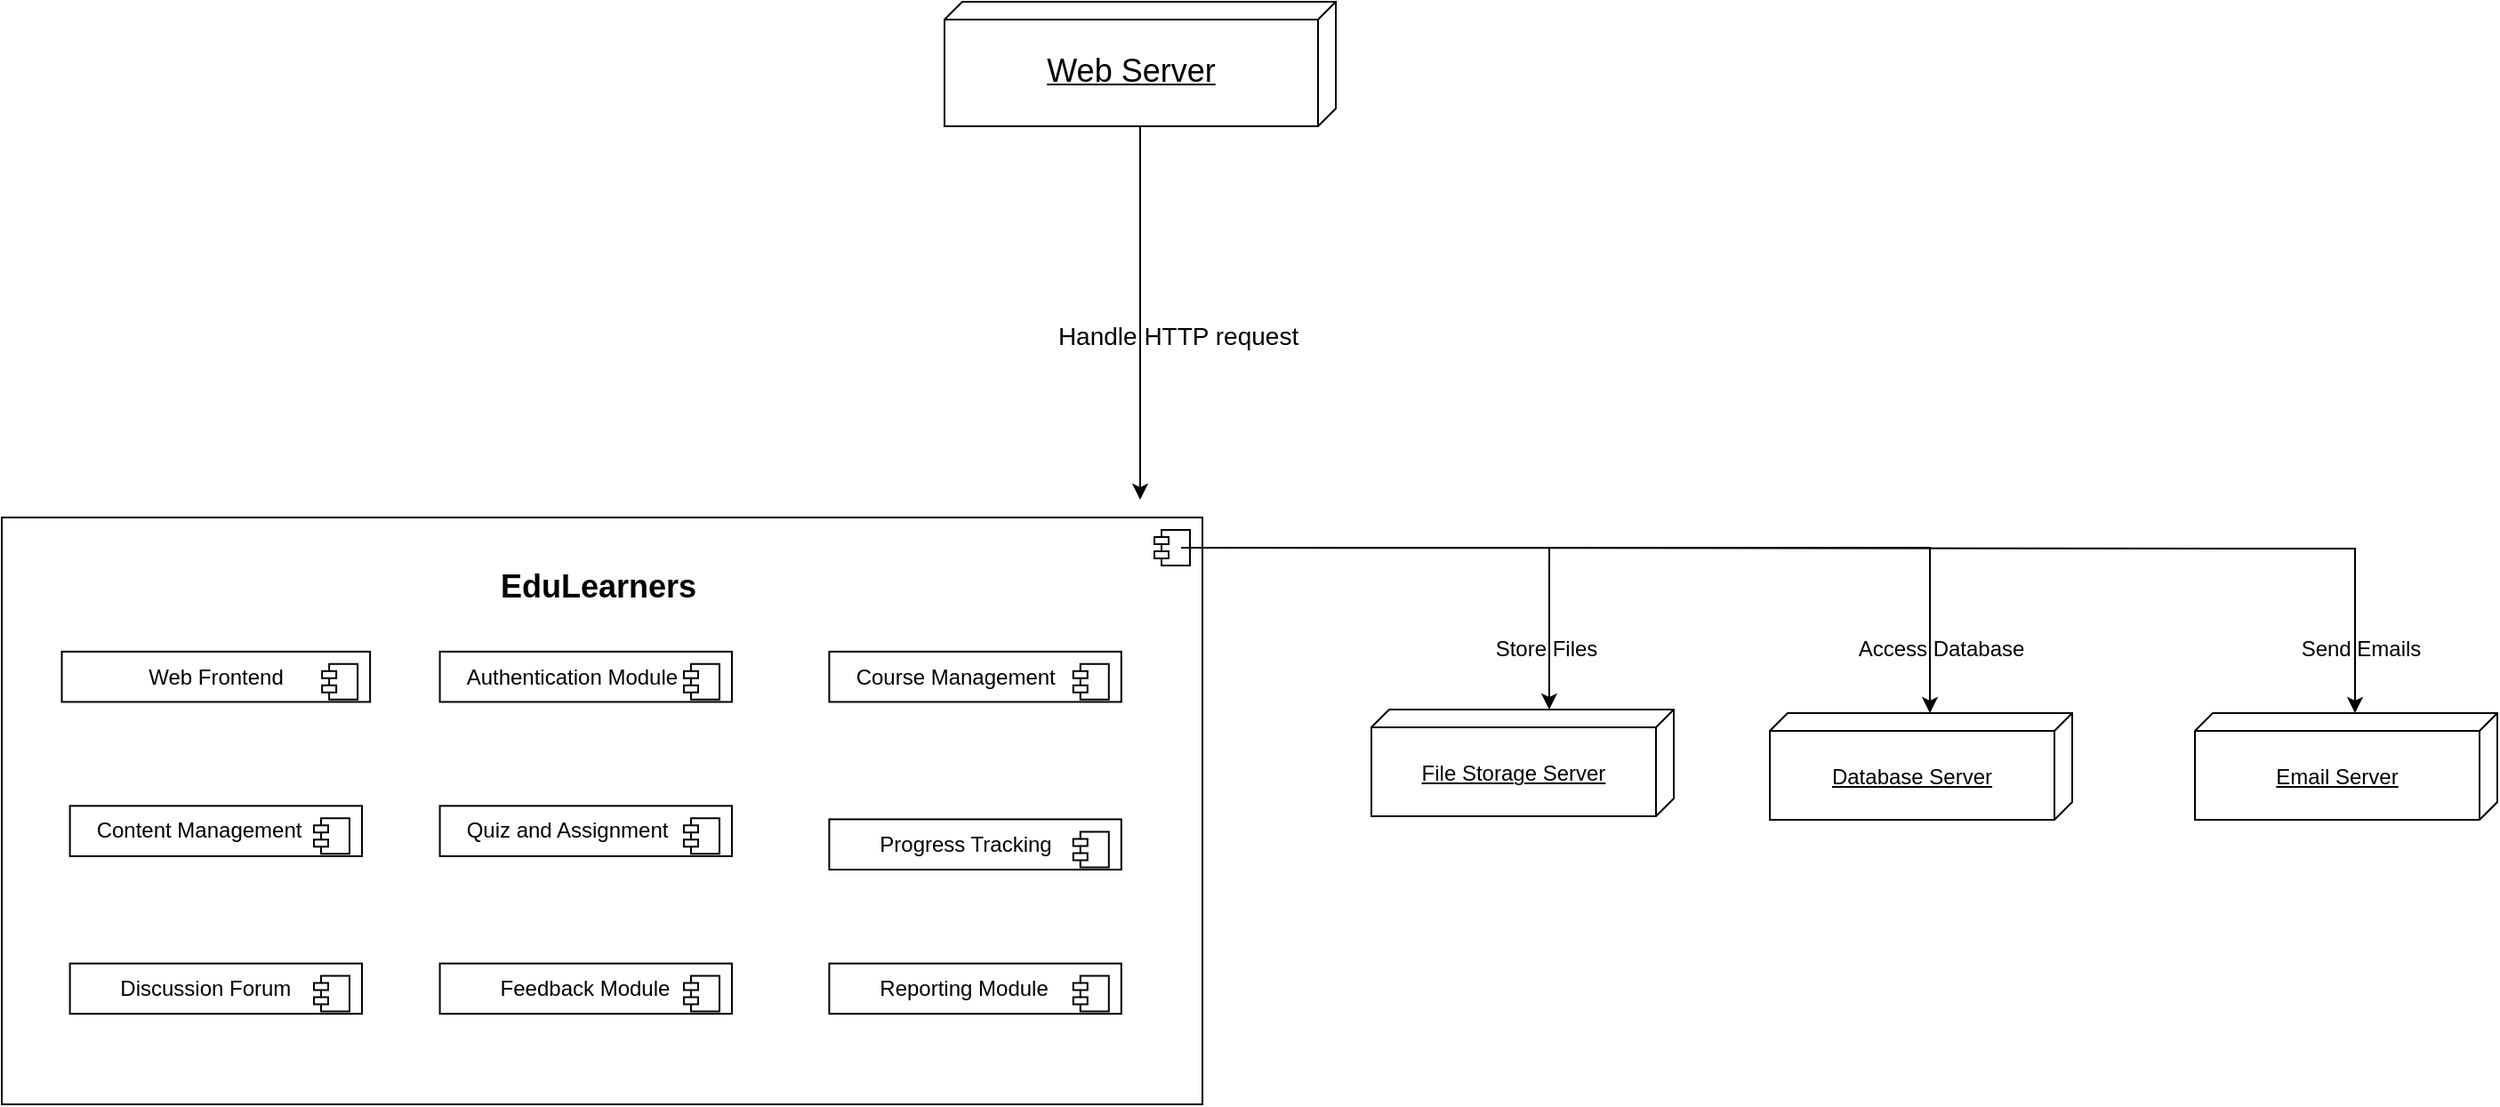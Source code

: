 <mxfile version="21.8.0" type="device">
  <diagram name="Page-1" id="b5b7bab2-c9e2-2cf4-8b2a-24fd1a2a6d21">
    <mxGraphModel dx="1947" dy="1691" grid="1" gridSize="10" guides="1" tooltips="1" connect="1" arrows="1" fold="1" page="1" pageScale="1" pageWidth="827" pageHeight="1169" background="none" math="0" shadow="0">
      <root>
        <mxCell id="0" />
        <mxCell id="1" parent="0" />
        <mxCell id="RFSDesvHmo4KZ42ihYAk-38" style="edgeStyle=orthogonalEdgeStyle;rounded=0;orthogonalLoop=1;jettySize=auto;html=1;" parent="1" source="RFSDesvHmo4KZ42ihYAk-1" edge="1">
          <mxGeometry relative="1" as="geometry">
            <mxPoint x="-30" y="-320" as="targetPoint" />
          </mxGeometry>
        </mxCell>
        <mxCell id="RFSDesvHmo4KZ42ihYAk-1" value="&lt;div style=&quot;text-align: justify;&quot;&gt;&lt;span style=&quot;background-color: initial;&quot;&gt;&lt;br&gt;&lt;font style=&quot;font-size: 18px;&quot;&gt;Web Server&lt;/font&gt;&lt;/span&gt;&lt;/div&gt;" style="verticalAlign=top;align=center;spacingTop=8;spacingLeft=2;spacingRight=12;shape=cube;size=10;direction=south;fontStyle=4;html=1;whiteSpace=wrap;" parent="1" vertex="1">
          <mxGeometry x="-140" y="-600" width="220" height="70" as="geometry" />
        </mxCell>
        <mxCell id="RFSDesvHmo4KZ42ihYAk-3" value="&lt;br&gt;Database Server" style="verticalAlign=top;align=center;spacingTop=8;spacingLeft=2;spacingRight=12;shape=cube;size=10;direction=south;fontStyle=4;html=1;whiteSpace=wrap;" parent="1" vertex="1">
          <mxGeometry x="324" y="-200" width="170" height="60" as="geometry" />
        </mxCell>
        <mxCell id="RFSDesvHmo4KZ42ihYAk-7" value="&lt;br&gt;Email Server" style="verticalAlign=top;align=center;spacingTop=8;spacingLeft=2;spacingRight=12;shape=cube;size=10;direction=south;fontStyle=4;html=1;whiteSpace=wrap;" parent="1" vertex="1">
          <mxGeometry x="563" y="-200" width="170" height="60" as="geometry" />
        </mxCell>
        <mxCell id="RFSDesvHmo4KZ42ihYAk-37" value="" style="group" parent="1" vertex="1" connectable="0">
          <mxGeometry x="-670" y="-310" width="675" height="330" as="geometry" />
        </mxCell>
        <mxCell id="RFSDesvHmo4KZ42ihYAk-8" value="" style="html=1;dropTarget=0;whiteSpace=wrap;" parent="RFSDesvHmo4KZ42ihYAk-37" vertex="1">
          <mxGeometry width="675" height="330" as="geometry" />
        </mxCell>
        <mxCell id="RFSDesvHmo4KZ42ihYAk-9" value="" style="shape=module;jettyWidth=8;jettyHeight=4;" parent="RFSDesvHmo4KZ42ihYAk-8" vertex="1">
          <mxGeometry x="1" width="20" height="20" relative="1" as="geometry">
            <mxPoint x="-27" y="7" as="offset" />
          </mxGeometry>
        </mxCell>
        <mxCell id="RFSDesvHmo4KZ42ihYAk-16" value="Web Frontend" style="html=1;dropTarget=0;whiteSpace=wrap;" parent="RFSDesvHmo4KZ42ihYAk-37" vertex="1">
          <mxGeometry x="33.75" y="75.429" width="173.311" height="28.286" as="geometry" />
        </mxCell>
        <mxCell id="RFSDesvHmo4KZ42ihYAk-17" value="" style="shape=module;jettyWidth=8;jettyHeight=4;" parent="RFSDesvHmo4KZ42ihYAk-16" vertex="1">
          <mxGeometry x="1" width="20" height="20" relative="1" as="geometry">
            <mxPoint x="-27" y="7" as="offset" />
          </mxGeometry>
        </mxCell>
        <mxCell id="RFSDesvHmo4KZ42ihYAk-20" value="Authentication Module&lt;span style=&quot;white-space: pre;&quot;&gt;&#x9;&lt;/span&gt;" style="html=1;dropTarget=0;whiteSpace=wrap;" parent="RFSDesvHmo4KZ42ihYAk-37" vertex="1">
          <mxGeometry x="246.284" y="75.429" width="164.189" height="28.286" as="geometry" />
        </mxCell>
        <mxCell id="RFSDesvHmo4KZ42ihYAk-21" value="" style="shape=module;jettyWidth=8;jettyHeight=4;" parent="RFSDesvHmo4KZ42ihYAk-20" vertex="1">
          <mxGeometry x="1" width="20" height="20" relative="1" as="geometry">
            <mxPoint x="-27" y="7" as="offset" />
          </mxGeometry>
        </mxCell>
        <mxCell id="RFSDesvHmo4KZ42ihYAk-22" value="Course Management&lt;span style=&quot;white-space: pre;&quot;&gt;&#x9;&lt;/span&gt;" style="html=1;dropTarget=0;whiteSpace=wrap;" parent="RFSDesvHmo4KZ42ihYAk-37" vertex="1">
          <mxGeometry x="465.203" y="75.429" width="164.189" height="28.286" as="geometry" />
        </mxCell>
        <mxCell id="RFSDesvHmo4KZ42ihYAk-23" value="" style="shape=module;jettyWidth=8;jettyHeight=4;" parent="RFSDesvHmo4KZ42ihYAk-22" vertex="1">
          <mxGeometry x="1" width="20" height="20" relative="1" as="geometry">
            <mxPoint x="-27" y="7" as="offset" />
          </mxGeometry>
        </mxCell>
        <mxCell id="RFSDesvHmo4KZ42ihYAk-24" value="Reporting Module&lt;span style=&quot;white-space: pre;&quot;&gt;&#x9;&lt;/span&gt;" style="html=1;dropTarget=0;whiteSpace=wrap;" parent="RFSDesvHmo4KZ42ihYAk-37" vertex="1">
          <mxGeometry x="465.203" y="250.8" width="164.189" height="28.286" as="geometry" />
        </mxCell>
        <mxCell id="RFSDesvHmo4KZ42ihYAk-25" value="" style="shape=module;jettyWidth=8;jettyHeight=4;" parent="RFSDesvHmo4KZ42ihYAk-24" vertex="1">
          <mxGeometry x="1" width="20" height="20" relative="1" as="geometry">
            <mxPoint x="-27" y="7" as="offset" />
          </mxGeometry>
        </mxCell>
        <mxCell id="RFSDesvHmo4KZ42ihYAk-26" value="Feedback Module" style="html=1;dropTarget=0;whiteSpace=wrap;" parent="RFSDesvHmo4KZ42ihYAk-37" vertex="1">
          <mxGeometry x="246.284" y="250.8" width="164.189" height="28.286" as="geometry" />
        </mxCell>
        <mxCell id="RFSDesvHmo4KZ42ihYAk-27" value="" style="shape=module;jettyWidth=8;jettyHeight=4;" parent="RFSDesvHmo4KZ42ihYAk-26" vertex="1">
          <mxGeometry x="1" width="20" height="20" relative="1" as="geometry">
            <mxPoint x="-27" y="7" as="offset" />
          </mxGeometry>
        </mxCell>
        <mxCell id="RFSDesvHmo4KZ42ihYAk-28" value="Discussion Forum&lt;span style=&quot;white-space: pre;&quot;&gt;&#x9;&lt;/span&gt;" style="html=1;dropTarget=0;whiteSpace=wrap;" parent="RFSDesvHmo4KZ42ihYAk-37" vertex="1">
          <mxGeometry x="38.311" y="250.8" width="164.189" height="28.286" as="geometry" />
        </mxCell>
        <mxCell id="RFSDesvHmo4KZ42ihYAk-29" value="" style="shape=module;jettyWidth=8;jettyHeight=4;" parent="RFSDesvHmo4KZ42ihYAk-28" vertex="1">
          <mxGeometry x="1" width="20" height="20" relative="1" as="geometry">
            <mxPoint x="-27" y="7" as="offset" />
          </mxGeometry>
        </mxCell>
        <mxCell id="RFSDesvHmo4KZ42ihYAk-30" value="Progress Tracking&lt;span style=&quot;white-space: pre;&quot;&gt;&#x9;&lt;/span&gt;" style="html=1;dropTarget=0;whiteSpace=wrap;" parent="RFSDesvHmo4KZ42ihYAk-37" vertex="1">
          <mxGeometry x="465.203" y="169.714" width="164.189" height="28.286" as="geometry" />
        </mxCell>
        <mxCell id="RFSDesvHmo4KZ42ihYAk-31" value="" style="shape=module;jettyWidth=8;jettyHeight=4;" parent="RFSDesvHmo4KZ42ihYAk-30" vertex="1">
          <mxGeometry x="1" width="20" height="20" relative="1" as="geometry">
            <mxPoint x="-27" y="7" as="offset" />
          </mxGeometry>
        </mxCell>
        <mxCell id="RFSDesvHmo4KZ42ihYAk-32" value="Quiz and Assignment&lt;span style=&quot;white-space: pre;&quot;&gt;&#x9;&lt;/span&gt;" style="html=1;dropTarget=0;whiteSpace=wrap;" parent="RFSDesvHmo4KZ42ihYAk-37" vertex="1">
          <mxGeometry x="246.284" y="162.171" width="164.189" height="28.286" as="geometry" />
        </mxCell>
        <mxCell id="RFSDesvHmo4KZ42ihYAk-33" value="" style="shape=module;jettyWidth=8;jettyHeight=4;" parent="RFSDesvHmo4KZ42ihYAk-32" vertex="1">
          <mxGeometry x="1" width="20" height="20" relative="1" as="geometry">
            <mxPoint x="-27" y="7" as="offset" />
          </mxGeometry>
        </mxCell>
        <mxCell id="RFSDesvHmo4KZ42ihYAk-34" value="Content Management&lt;span style=&quot;white-space: pre;&quot;&gt;&#x9;&lt;/span&gt;" style="html=1;dropTarget=0;whiteSpace=wrap;" parent="RFSDesvHmo4KZ42ihYAk-37" vertex="1">
          <mxGeometry x="38.311" y="162.171" width="164.189" height="28.286" as="geometry" />
        </mxCell>
        <mxCell id="RFSDesvHmo4KZ42ihYAk-35" value="" style="shape=module;jettyWidth=8;jettyHeight=4;" parent="RFSDesvHmo4KZ42ihYAk-34" vertex="1">
          <mxGeometry x="1" width="20" height="20" relative="1" as="geometry">
            <mxPoint x="-27" y="7" as="offset" />
          </mxGeometry>
        </mxCell>
        <mxCell id="RFSDesvHmo4KZ42ihYAk-36" value="&lt;font style=&quot;font-size: 18px;&quot;&gt;&lt;b style=&quot;&quot;&gt;EduLearners&lt;/b&gt;&lt;/font&gt;" style="text;html=1;align=center;verticalAlign=middle;resizable=0;points=[];autosize=1;strokeColor=none;fillColor=none;" parent="RFSDesvHmo4KZ42ihYAk-37" vertex="1">
          <mxGeometry x="270.405" y="18.857" width="130" height="40" as="geometry" />
        </mxCell>
        <mxCell id="RFSDesvHmo4KZ42ihYAk-43" style="edgeStyle=orthogonalEdgeStyle;rounded=0;orthogonalLoop=1;jettySize=auto;html=1;exitX=1;exitY=0.5;exitDx=0;exitDy=0;entryX=0;entryY=0.412;entryDx=0;entryDy=0;entryPerimeter=0;" parent="1" target="RFSDesvHmo4KZ42ihYAk-5" edge="1">
          <mxGeometry relative="1" as="geometry">
            <mxPoint x="-7" y="-293" as="sourcePoint" />
            <mxPoint x="275.067" y="-200" as="targetPoint" />
            <Array as="points">
              <mxPoint x="200" y="-293" />
            </Array>
          </mxGeometry>
        </mxCell>
        <mxCell id="RFSDesvHmo4KZ42ihYAk-44" style="edgeStyle=orthogonalEdgeStyle;rounded=0;orthogonalLoop=1;jettySize=auto;html=1;exitX=1;exitY=0.5;exitDx=0;exitDy=0;entryX=0;entryY=0;entryDx=0;entryDy=80;entryPerimeter=0;" parent="1" source="RFSDesvHmo4KZ42ihYAk-9" target="RFSDesvHmo4KZ42ihYAk-3" edge="1">
          <mxGeometry relative="1" as="geometry" />
        </mxCell>
        <mxCell id="RFSDesvHmo4KZ42ihYAk-47" value="Store Files" style="text;html=1;align=center;verticalAlign=middle;resizable=0;points=[];autosize=1;strokeColor=none;fillColor=none;" parent="1" vertex="1">
          <mxGeometry x="158" y="-251.14" width="80" height="30" as="geometry" />
        </mxCell>
        <mxCell id="RFSDesvHmo4KZ42ihYAk-49" value="&lt;font style=&quot;font-size: 14px;&quot;&gt;Handle HTTP request&lt;/font&gt;" style="text;html=1;align=center;verticalAlign=middle;resizable=0;points=[];autosize=1;strokeColor=none;fillColor=none;" parent="1" vertex="1">
          <mxGeometry x="-89" y="-427" width="160" height="30" as="geometry" />
        </mxCell>
        <mxCell id="RFSDesvHmo4KZ42ihYAk-54" value="" style="edgeStyle=orthogonalEdgeStyle;rounded=0;orthogonalLoop=1;jettySize=auto;html=1;exitX=1;exitY=0.5;exitDx=0;exitDy=0;entryX=0;entryY=0;entryDx=0;entryDy=80;entryPerimeter=0;" parent="1" target="RFSDesvHmo4KZ42ihYAk-7" edge="1">
          <mxGeometry relative="1" as="geometry">
            <mxPoint x="-7" y="-293" as="sourcePoint" />
            <mxPoint x="650" y="-200" as="targetPoint" />
            <Array as="points" />
          </mxGeometry>
        </mxCell>
        <mxCell id="RFSDesvHmo4KZ42ihYAk-48" value="Send Emails" style="text;html=1;align=center;verticalAlign=middle;resizable=0;points=[];autosize=1;strokeColor=none;fillColor=none;" parent="1" vertex="1">
          <mxGeometry x="611" y="-251.14" width="90" height="30" as="geometry" />
        </mxCell>
        <mxCell id="RFSDesvHmo4KZ42ihYAk-5" value="&lt;br&gt;File Storage Server" style="verticalAlign=top;align=center;spacingTop=8;spacingLeft=2;spacingRight=12;shape=cube;size=10;direction=south;fontStyle=4;html=1;whiteSpace=wrap;" parent="1" vertex="1">
          <mxGeometry x="100" y="-202" width="170" height="60" as="geometry" />
        </mxCell>
        <mxCell id="RFSDesvHmo4KZ42ihYAk-46" value="Access Database" style="text;html=1;align=center;verticalAlign=middle;resizable=0;points=[];autosize=1;strokeColor=none;fillColor=none;" parent="1" vertex="1">
          <mxGeometry x="360" y="-251.14" width="120" height="30" as="geometry" />
        </mxCell>
      </root>
    </mxGraphModel>
  </diagram>
</mxfile>
